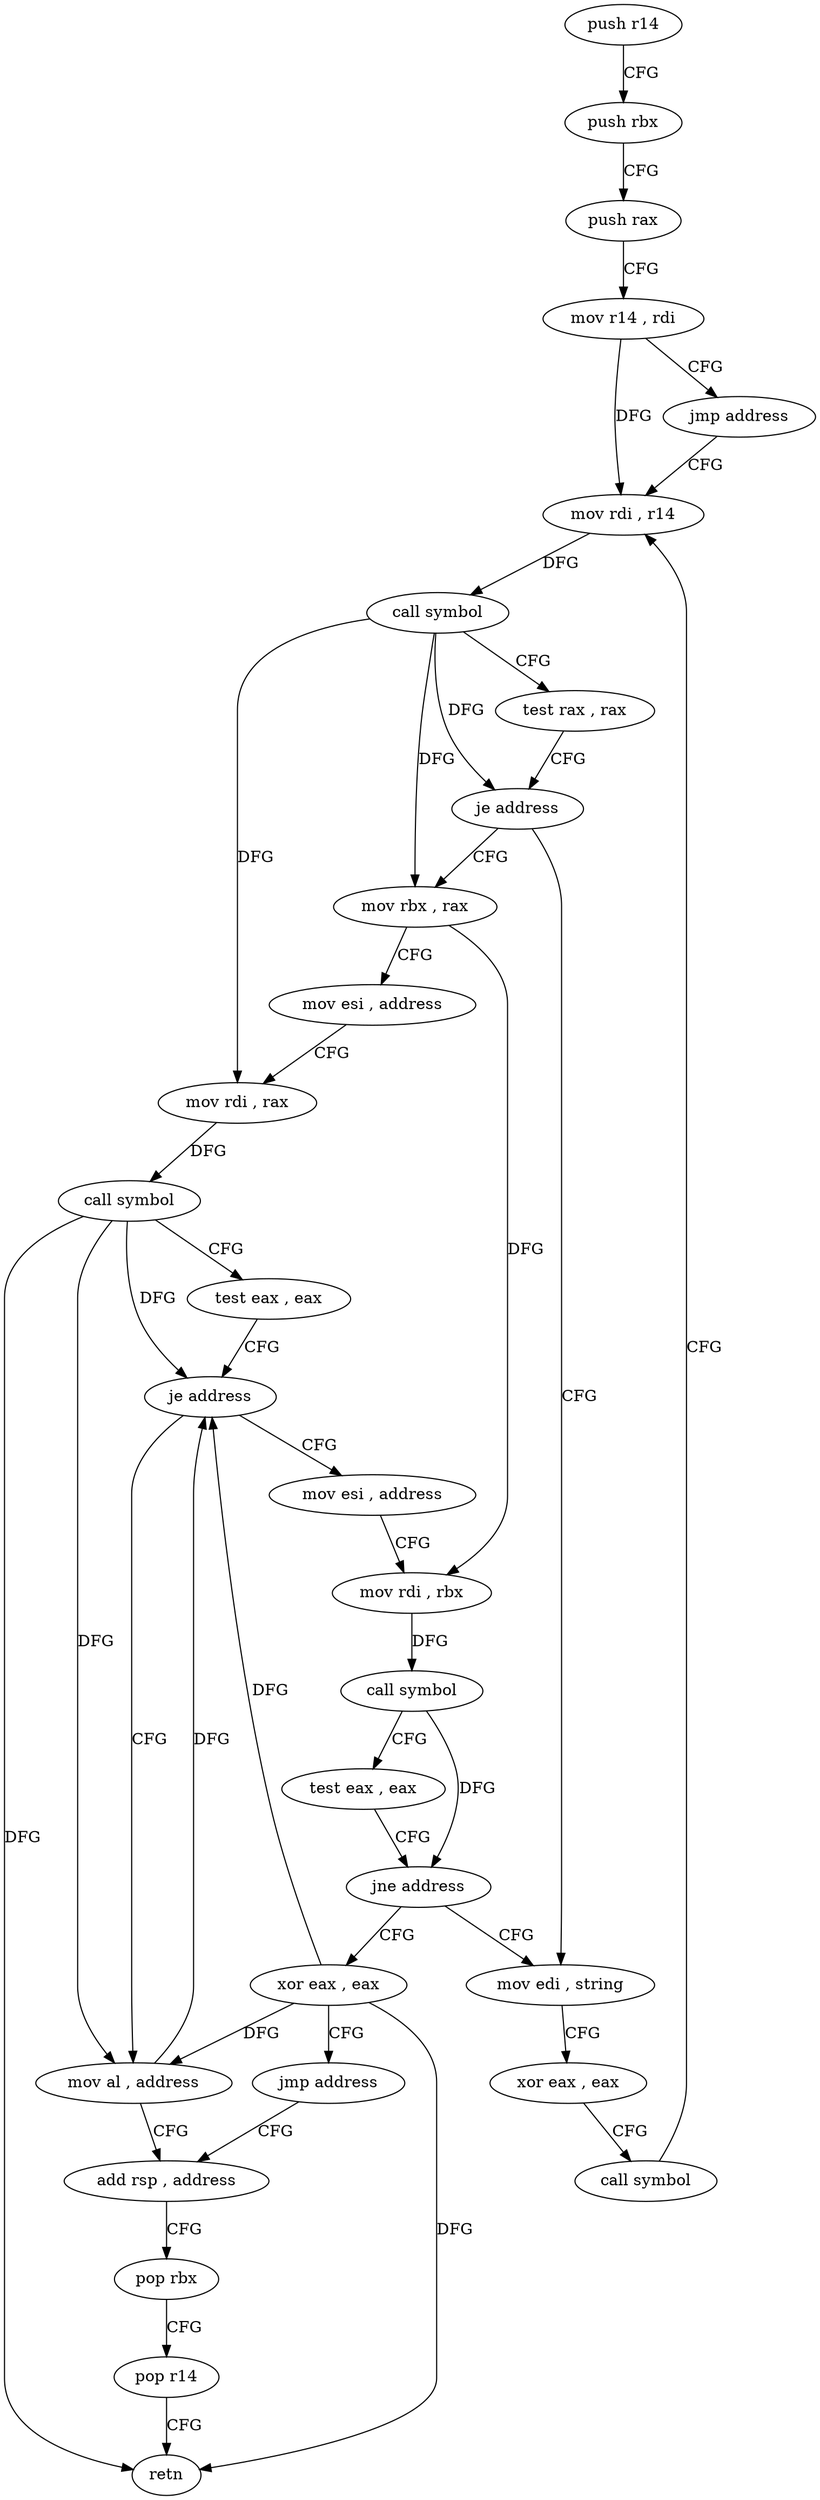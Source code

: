 digraph "func" {
"4215056" [label = "push r14" ]
"4215058" [label = "push rbx" ]
"4215059" [label = "push rax" ]
"4215060" [label = "mov r14 , rdi" ]
"4215063" [label = "jmp address" ]
"4215084" [label = "mov rdi , r14" ]
"4215087" [label = "call symbol" ]
"4215092" [label = "test rax , rax" ]
"4215095" [label = "je address" ]
"4215072" [label = "mov edi , string" ]
"4215097" [label = "mov rbx , rax" ]
"4215077" [label = "xor eax , eax" ]
"4215079" [label = "call symbol" ]
"4215100" [label = "mov esi , address" ]
"4215105" [label = "mov rdi , rax" ]
"4215108" [label = "call symbol" ]
"4215113" [label = "test eax , eax" ]
"4215115" [label = "je address" ]
"4215138" [label = "mov al , address" ]
"4215117" [label = "mov esi , address" ]
"4215140" [label = "add rsp , address" ]
"4215122" [label = "mov rdi , rbx" ]
"4215125" [label = "call symbol" ]
"4215130" [label = "test eax , eax" ]
"4215132" [label = "jne address" ]
"4215134" [label = "xor eax , eax" ]
"4215136" [label = "jmp address" ]
"4215144" [label = "pop rbx" ]
"4215145" [label = "pop r14" ]
"4215147" [label = "retn" ]
"4215056" -> "4215058" [ label = "CFG" ]
"4215058" -> "4215059" [ label = "CFG" ]
"4215059" -> "4215060" [ label = "CFG" ]
"4215060" -> "4215063" [ label = "CFG" ]
"4215060" -> "4215084" [ label = "DFG" ]
"4215063" -> "4215084" [ label = "CFG" ]
"4215084" -> "4215087" [ label = "DFG" ]
"4215087" -> "4215092" [ label = "CFG" ]
"4215087" -> "4215095" [ label = "DFG" ]
"4215087" -> "4215097" [ label = "DFG" ]
"4215087" -> "4215105" [ label = "DFG" ]
"4215092" -> "4215095" [ label = "CFG" ]
"4215095" -> "4215072" [ label = "CFG" ]
"4215095" -> "4215097" [ label = "CFG" ]
"4215072" -> "4215077" [ label = "CFG" ]
"4215097" -> "4215100" [ label = "CFG" ]
"4215097" -> "4215122" [ label = "DFG" ]
"4215077" -> "4215079" [ label = "CFG" ]
"4215079" -> "4215084" [ label = "CFG" ]
"4215100" -> "4215105" [ label = "CFG" ]
"4215105" -> "4215108" [ label = "DFG" ]
"4215108" -> "4215113" [ label = "CFG" ]
"4215108" -> "4215115" [ label = "DFG" ]
"4215108" -> "4215138" [ label = "DFG" ]
"4215108" -> "4215147" [ label = "DFG" ]
"4215113" -> "4215115" [ label = "CFG" ]
"4215115" -> "4215138" [ label = "CFG" ]
"4215115" -> "4215117" [ label = "CFG" ]
"4215138" -> "4215140" [ label = "CFG" ]
"4215138" -> "4215115" [ label = "DFG" ]
"4215117" -> "4215122" [ label = "CFG" ]
"4215140" -> "4215144" [ label = "CFG" ]
"4215122" -> "4215125" [ label = "DFG" ]
"4215125" -> "4215130" [ label = "CFG" ]
"4215125" -> "4215132" [ label = "DFG" ]
"4215130" -> "4215132" [ label = "CFG" ]
"4215132" -> "4215072" [ label = "CFG" ]
"4215132" -> "4215134" [ label = "CFG" ]
"4215134" -> "4215136" [ label = "CFG" ]
"4215134" -> "4215115" [ label = "DFG" ]
"4215134" -> "4215138" [ label = "DFG" ]
"4215134" -> "4215147" [ label = "DFG" ]
"4215136" -> "4215140" [ label = "CFG" ]
"4215144" -> "4215145" [ label = "CFG" ]
"4215145" -> "4215147" [ label = "CFG" ]
}
